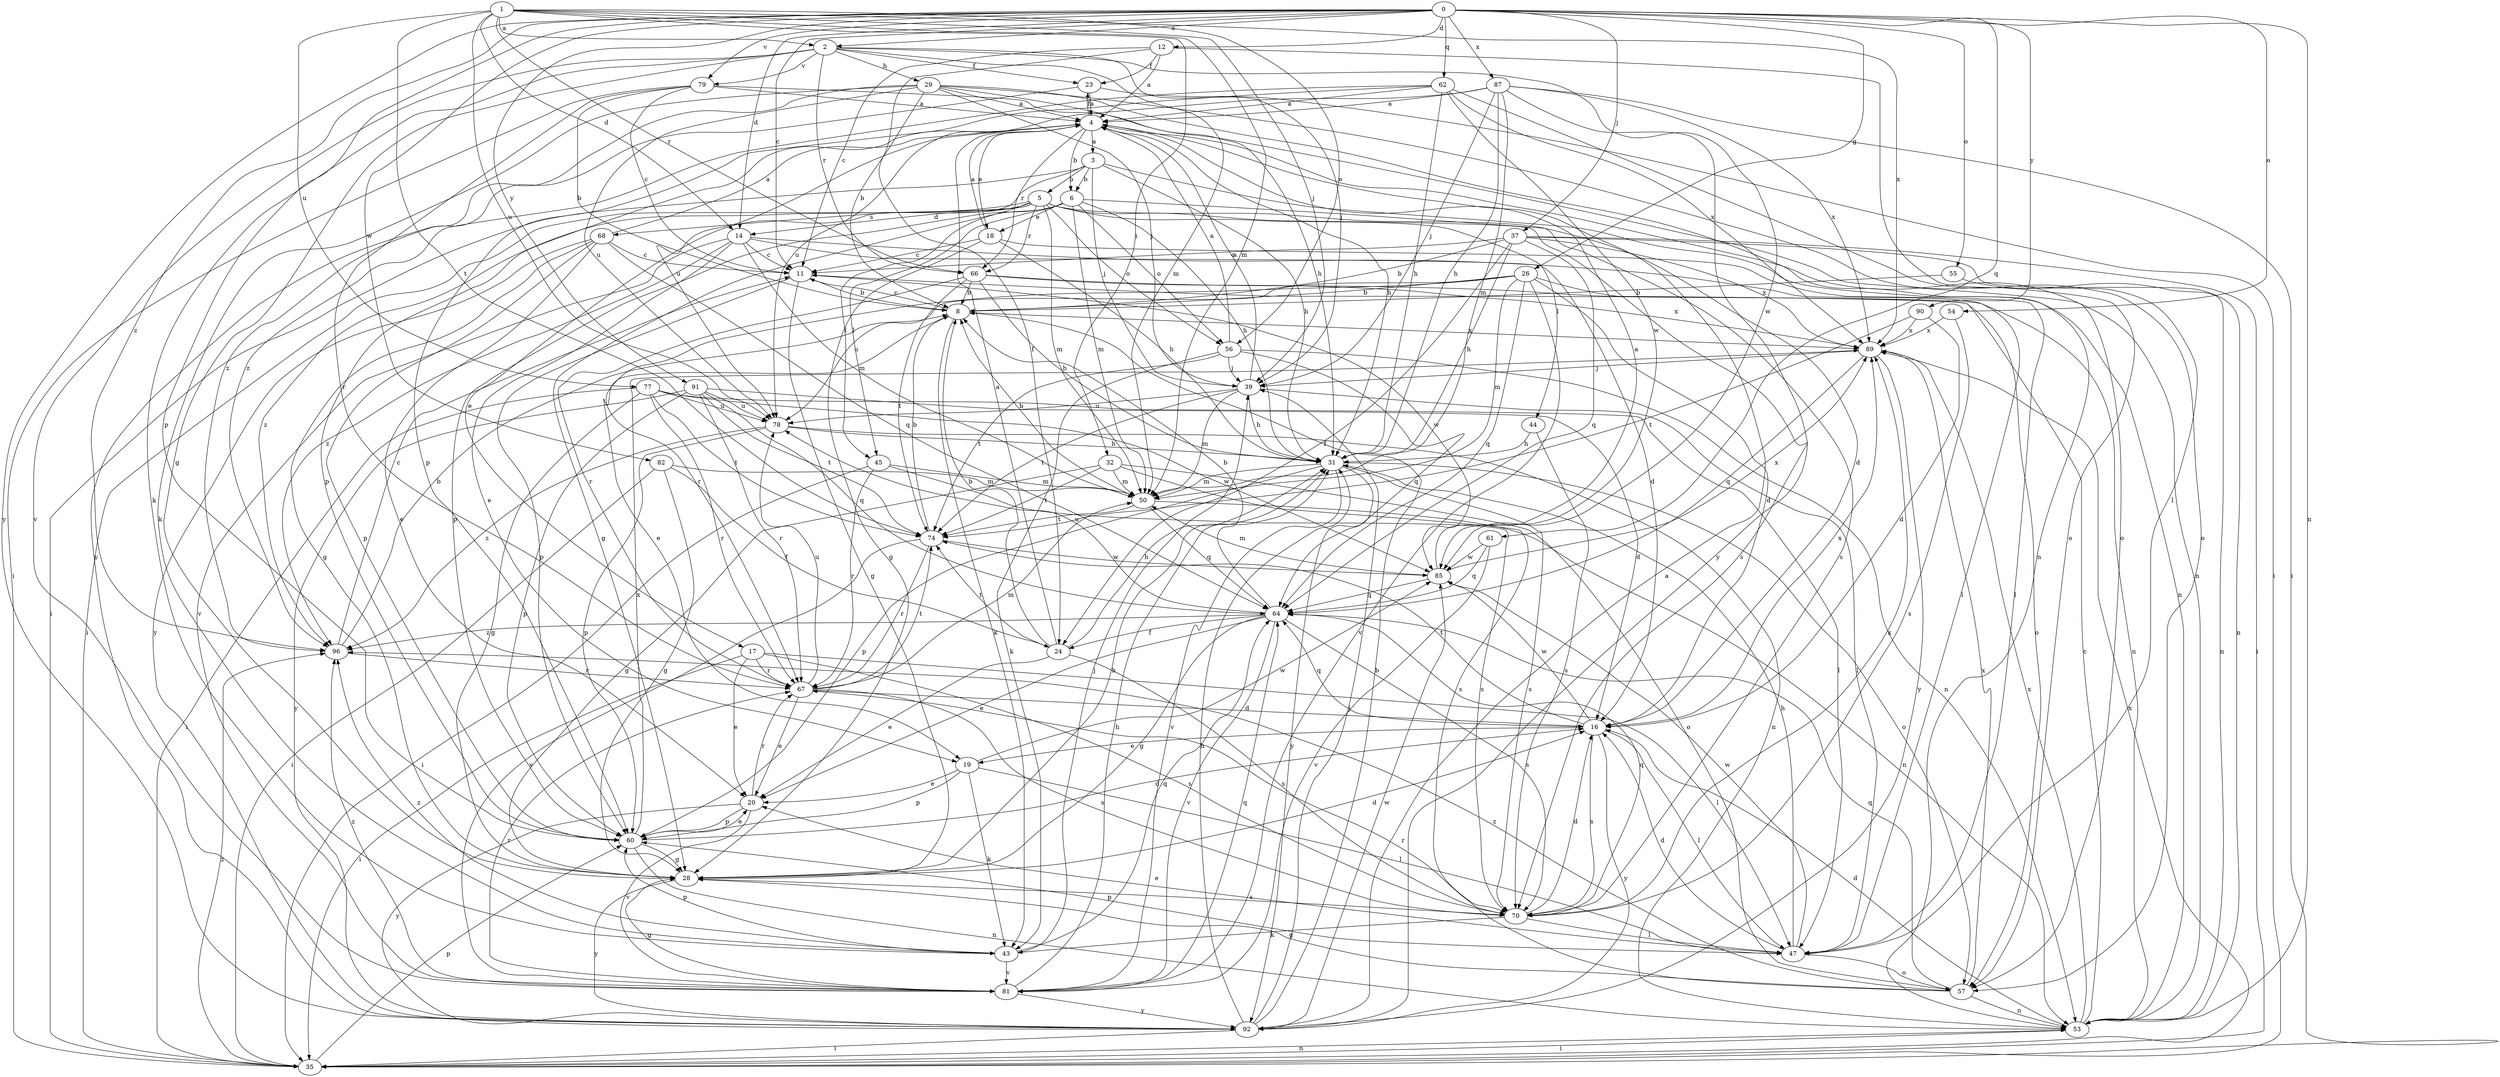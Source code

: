 strict digraph  {
0;
1;
2;
3;
4;
5;
6;
8;
11;
12;
14;
16;
17;
18;
19;
20;
23;
24;
26;
28;
29;
31;
32;
35;
37;
39;
43;
44;
45;
47;
50;
53;
54;
55;
56;
57;
60;
61;
62;
64;
66;
67;
68;
70;
74;
77;
78;
79;
81;
82;
85;
87;
89;
90;
91;
92;
96;
0 -> 2  [label=a];
0 -> 11  [label=c];
0 -> 12  [label=d];
0 -> 14  [label=d];
0 -> 26  [label=g];
0 -> 37  [label=j];
0 -> 53  [label=n];
0 -> 54  [label=o];
0 -> 55  [label=o];
0 -> 60  [label=p];
0 -> 61  [label=q];
0 -> 62  [label=q];
0 -> 79  [label=v];
0 -> 82  [label=w];
0 -> 87  [label=x];
0 -> 90  [label=y];
0 -> 91  [label=y];
0 -> 92  [label=y];
0 -> 96  [label=z];
1 -> 2  [label=a];
1 -> 14  [label=d];
1 -> 32  [label=i];
1 -> 39  [label=j];
1 -> 50  [label=m];
1 -> 56  [label=o];
1 -> 66  [label=r];
1 -> 74  [label=t];
1 -> 77  [label=u];
1 -> 78  [label=u];
1 -> 89  [label=x];
2 -> 23  [label=f];
2 -> 28  [label=g];
2 -> 29  [label=h];
2 -> 39  [label=j];
2 -> 43  [label=k];
2 -> 50  [label=m];
2 -> 66  [label=r];
2 -> 79  [label=v];
2 -> 81  [label=v];
2 -> 85  [label=w];
3 -> 5  [label=b];
3 -> 6  [label=b];
3 -> 17  [label=e];
3 -> 31  [label=h];
3 -> 35  [label=i];
3 -> 39  [label=j];
3 -> 53  [label=n];
4 -> 3  [label=a];
4 -> 6  [label=b];
4 -> 18  [label=e];
4 -> 23  [label=f];
4 -> 31  [label=h];
4 -> 53  [label=n];
4 -> 60  [label=p];
4 -> 66  [label=r];
4 -> 78  [label=u];
5 -> 14  [label=d];
5 -> 16  [label=d];
5 -> 35  [label=i];
5 -> 44  [label=l];
5 -> 45  [label=l];
5 -> 50  [label=m];
5 -> 56  [label=o];
5 -> 66  [label=r];
5 -> 68  [label=s];
5 -> 70  [label=s];
5 -> 96  [label=z];
6 -> 18  [label=e];
6 -> 28  [label=g];
6 -> 31  [label=h];
6 -> 45  [label=l];
6 -> 50  [label=m];
6 -> 56  [label=o];
6 -> 60  [label=p];
6 -> 70  [label=s];
8 -> 11  [label=c];
8 -> 19  [label=e];
8 -> 43  [label=k];
8 -> 89  [label=x];
11 -> 8  [label=b];
11 -> 28  [label=g];
11 -> 60  [label=p];
11 -> 85  [label=w];
12 -> 4  [label=a];
12 -> 11  [label=c];
12 -> 23  [label=f];
12 -> 24  [label=f];
12 -> 47  [label=l];
14 -> 11  [label=c];
14 -> 16  [label=d];
14 -> 19  [label=e];
14 -> 47  [label=l];
14 -> 50  [label=m];
14 -> 81  [label=v];
14 -> 96  [label=z];
16 -> 19  [label=e];
16 -> 47  [label=l];
16 -> 64  [label=q];
16 -> 70  [label=s];
16 -> 74  [label=t];
16 -> 85  [label=w];
16 -> 89  [label=x];
16 -> 92  [label=y];
17 -> 20  [label=e];
17 -> 35  [label=i];
17 -> 47  [label=l];
17 -> 67  [label=r];
17 -> 70  [label=s];
18 -> 4  [label=a];
18 -> 11  [label=c];
18 -> 28  [label=g];
18 -> 31  [label=h];
18 -> 47  [label=l];
19 -> 20  [label=e];
19 -> 43  [label=k];
19 -> 47  [label=l];
19 -> 60  [label=p];
19 -> 85  [label=w];
20 -> 60  [label=p];
20 -> 67  [label=r];
20 -> 81  [label=v];
20 -> 92  [label=y];
23 -> 4  [label=a];
23 -> 35  [label=i];
23 -> 92  [label=y];
24 -> 4  [label=a];
24 -> 8  [label=b];
24 -> 20  [label=e];
24 -> 31  [label=h];
24 -> 70  [label=s];
24 -> 74  [label=t];
26 -> 8  [label=b];
26 -> 16  [label=d];
26 -> 50  [label=m];
26 -> 53  [label=n];
26 -> 64  [label=q];
26 -> 67  [label=r];
26 -> 78  [label=u];
26 -> 81  [label=v];
28 -> 16  [label=d];
28 -> 31  [label=h];
28 -> 70  [label=s];
28 -> 92  [label=y];
29 -> 4  [label=a];
29 -> 8  [label=b];
29 -> 31  [label=h];
29 -> 39  [label=j];
29 -> 43  [label=k];
29 -> 53  [label=n];
29 -> 57  [label=o];
29 -> 78  [label=u];
29 -> 96  [label=z];
31 -> 50  [label=m];
31 -> 57  [label=o];
31 -> 60  [label=p];
31 -> 70  [label=s];
31 -> 81  [label=v];
31 -> 92  [label=y];
32 -> 28  [label=g];
32 -> 50  [label=m];
32 -> 57  [label=o];
32 -> 70  [label=s];
32 -> 74  [label=t];
35 -> 53  [label=n];
35 -> 60  [label=p];
35 -> 89  [label=x];
35 -> 96  [label=z];
37 -> 8  [label=b];
37 -> 11  [label=c];
37 -> 24  [label=f];
37 -> 31  [label=h];
37 -> 35  [label=i];
37 -> 53  [label=n];
37 -> 64  [label=q];
37 -> 89  [label=x];
39 -> 4  [label=a];
39 -> 31  [label=h];
39 -> 47  [label=l];
39 -> 50  [label=m];
39 -> 74  [label=t];
39 -> 78  [label=u];
43 -> 39  [label=j];
43 -> 60  [label=p];
43 -> 64  [label=q];
43 -> 81  [label=v];
43 -> 96  [label=z];
44 -> 31  [label=h];
44 -> 70  [label=s];
45 -> 35  [label=i];
45 -> 50  [label=m];
45 -> 67  [label=r];
45 -> 70  [label=s];
47 -> 16  [label=d];
47 -> 20  [label=e];
47 -> 31  [label=h];
47 -> 57  [label=o];
47 -> 60  [label=p];
47 -> 85  [label=w];
50 -> 8  [label=b];
50 -> 53  [label=n];
50 -> 64  [label=q];
50 -> 74  [label=t];
53 -> 11  [label=c];
53 -> 16  [label=d];
53 -> 35  [label=i];
53 -> 89  [label=x];
54 -> 70  [label=s];
54 -> 89  [label=x];
55 -> 8  [label=b];
55 -> 53  [label=n];
56 -> 4  [label=a];
56 -> 39  [label=j];
56 -> 43  [label=k];
56 -> 53  [label=n];
56 -> 64  [label=q];
56 -> 74  [label=t];
57 -> 28  [label=g];
57 -> 53  [label=n];
57 -> 64  [label=q];
57 -> 67  [label=r];
57 -> 89  [label=x];
57 -> 96  [label=z];
60 -> 16  [label=d];
60 -> 20  [label=e];
60 -> 28  [label=g];
60 -> 53  [label=n];
60 -> 89  [label=x];
61 -> 64  [label=q];
61 -> 81  [label=v];
61 -> 85  [label=w];
62 -> 4  [label=a];
62 -> 31  [label=h];
62 -> 57  [label=o];
62 -> 60  [label=p];
62 -> 85  [label=w];
62 -> 89  [label=x];
62 -> 96  [label=z];
64 -> 8  [label=b];
64 -> 20  [label=e];
64 -> 24  [label=f];
64 -> 28  [label=g];
64 -> 70  [label=s];
64 -> 78  [label=u];
64 -> 81  [label=v];
64 -> 96  [label=z];
66 -> 8  [label=b];
66 -> 31  [label=h];
66 -> 57  [label=o];
66 -> 67  [label=r];
66 -> 74  [label=t];
66 -> 89  [label=x];
67 -> 16  [label=d];
67 -> 20  [label=e];
67 -> 50  [label=m];
67 -> 70  [label=s];
67 -> 74  [label=t];
67 -> 78  [label=u];
68 -> 4  [label=a];
68 -> 11  [label=c];
68 -> 20  [label=e];
68 -> 28  [label=g];
68 -> 60  [label=p];
68 -> 64  [label=q];
68 -> 92  [label=y];
70 -> 16  [label=d];
70 -> 43  [label=k];
70 -> 47  [label=l];
70 -> 64  [label=q];
70 -> 89  [label=x];
74 -> 8  [label=b];
74 -> 67  [label=r];
74 -> 81  [label=v];
74 -> 85  [label=w];
77 -> 28  [label=g];
77 -> 35  [label=i];
77 -> 47  [label=l];
77 -> 67  [label=r];
77 -> 74  [label=t];
77 -> 78  [label=u];
77 -> 85  [label=w];
78 -> 31  [label=h];
78 -> 53  [label=n];
78 -> 60  [label=p];
78 -> 96  [label=z];
79 -> 4  [label=a];
79 -> 8  [label=b];
79 -> 11  [label=c];
79 -> 35  [label=i];
79 -> 57  [label=o];
79 -> 67  [label=r];
81 -> 28  [label=g];
81 -> 31  [label=h];
81 -> 64  [label=q];
81 -> 67  [label=r];
81 -> 92  [label=y];
81 -> 96  [label=z];
82 -> 24  [label=f];
82 -> 28  [label=g];
82 -> 35  [label=i];
82 -> 50  [label=m];
85 -> 4  [label=a];
85 -> 50  [label=m];
85 -> 64  [label=q];
85 -> 89  [label=x];
87 -> 4  [label=a];
87 -> 31  [label=h];
87 -> 35  [label=i];
87 -> 39  [label=j];
87 -> 50  [label=m];
87 -> 78  [label=u];
87 -> 89  [label=x];
87 -> 92  [label=y];
89 -> 39  [label=j];
89 -> 64  [label=q];
89 -> 92  [label=y];
90 -> 16  [label=d];
90 -> 74  [label=t];
90 -> 89  [label=x];
91 -> 16  [label=d];
91 -> 60  [label=p];
91 -> 64  [label=q];
91 -> 67  [label=r];
91 -> 74  [label=t];
91 -> 78  [label=u];
91 -> 92  [label=y];
92 -> 4  [label=a];
92 -> 8  [label=b];
92 -> 31  [label=h];
92 -> 35  [label=i];
92 -> 39  [label=j];
92 -> 85  [label=w];
96 -> 8  [label=b];
96 -> 11  [label=c];
96 -> 67  [label=r];
}
